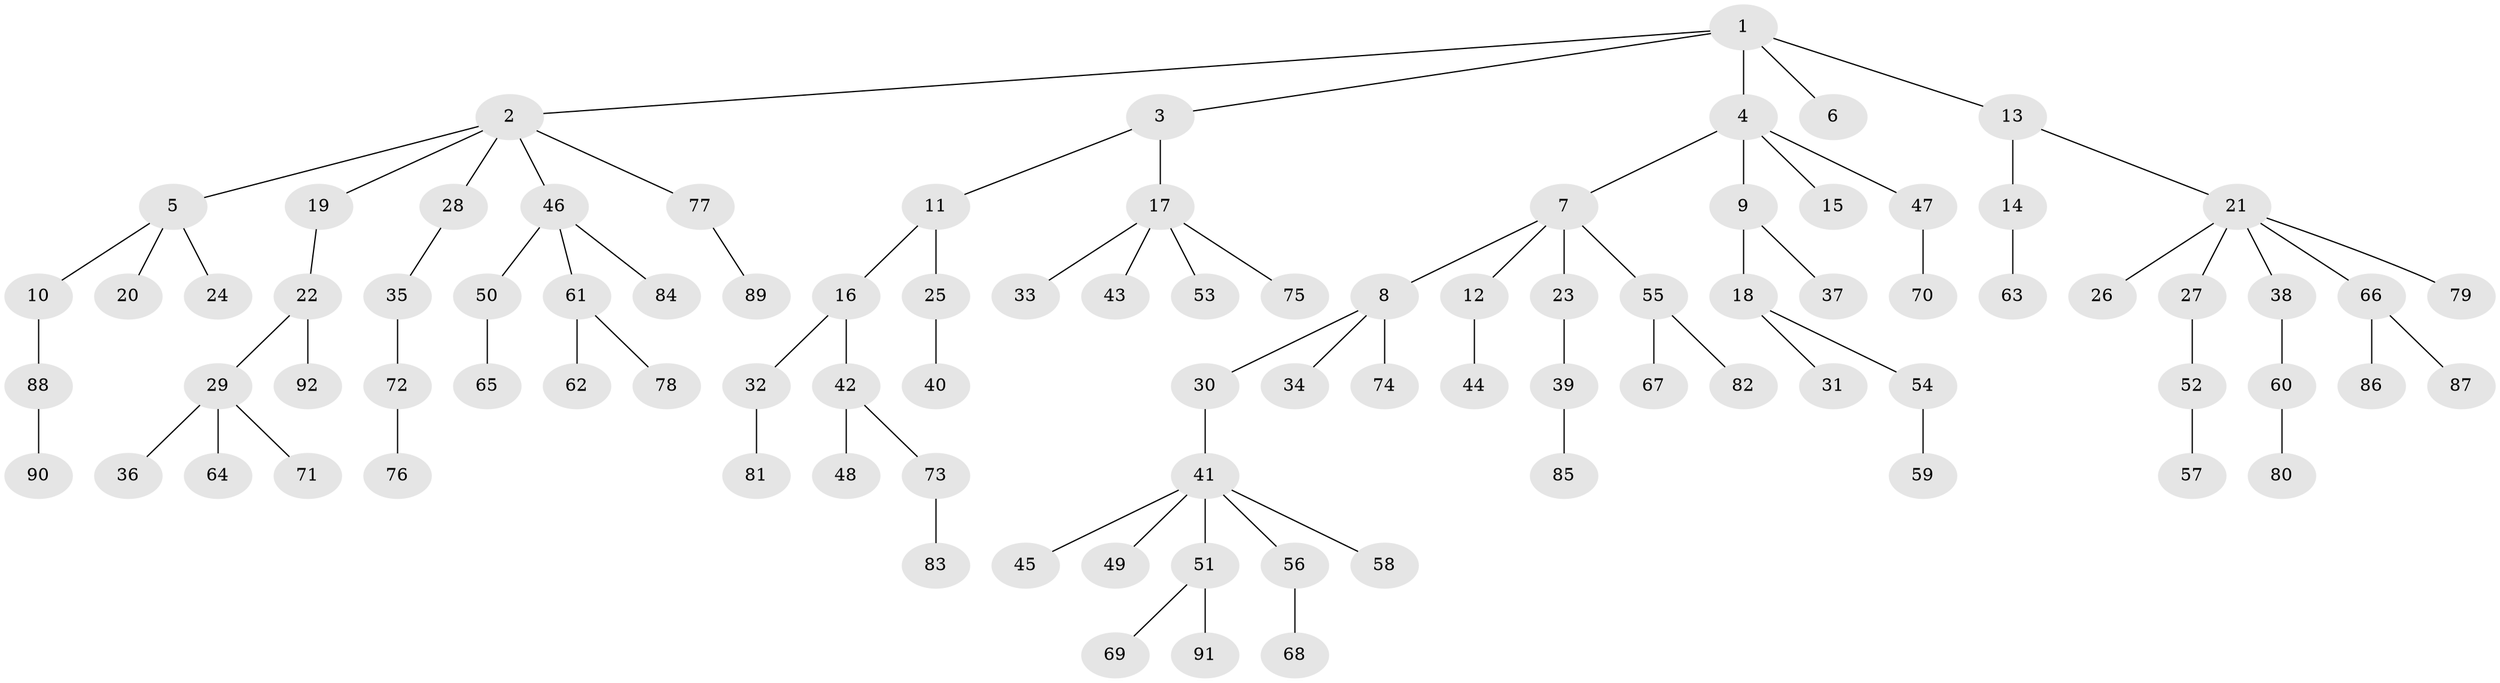 // Generated by graph-tools (version 1.1) at 2025/11/02/27/25 16:11:28]
// undirected, 92 vertices, 91 edges
graph export_dot {
graph [start="1"]
  node [color=gray90,style=filled];
  1;
  2;
  3;
  4;
  5;
  6;
  7;
  8;
  9;
  10;
  11;
  12;
  13;
  14;
  15;
  16;
  17;
  18;
  19;
  20;
  21;
  22;
  23;
  24;
  25;
  26;
  27;
  28;
  29;
  30;
  31;
  32;
  33;
  34;
  35;
  36;
  37;
  38;
  39;
  40;
  41;
  42;
  43;
  44;
  45;
  46;
  47;
  48;
  49;
  50;
  51;
  52;
  53;
  54;
  55;
  56;
  57;
  58;
  59;
  60;
  61;
  62;
  63;
  64;
  65;
  66;
  67;
  68;
  69;
  70;
  71;
  72;
  73;
  74;
  75;
  76;
  77;
  78;
  79;
  80;
  81;
  82;
  83;
  84;
  85;
  86;
  87;
  88;
  89;
  90;
  91;
  92;
  1 -- 2;
  1 -- 3;
  1 -- 4;
  1 -- 6;
  1 -- 13;
  2 -- 5;
  2 -- 19;
  2 -- 28;
  2 -- 46;
  2 -- 77;
  3 -- 11;
  3 -- 17;
  4 -- 7;
  4 -- 9;
  4 -- 15;
  4 -- 47;
  5 -- 10;
  5 -- 20;
  5 -- 24;
  7 -- 8;
  7 -- 12;
  7 -- 23;
  7 -- 55;
  8 -- 30;
  8 -- 34;
  8 -- 74;
  9 -- 18;
  9 -- 37;
  10 -- 88;
  11 -- 16;
  11 -- 25;
  12 -- 44;
  13 -- 14;
  13 -- 21;
  14 -- 63;
  16 -- 32;
  16 -- 42;
  17 -- 33;
  17 -- 43;
  17 -- 53;
  17 -- 75;
  18 -- 31;
  18 -- 54;
  19 -- 22;
  21 -- 26;
  21 -- 27;
  21 -- 38;
  21 -- 66;
  21 -- 79;
  22 -- 29;
  22 -- 92;
  23 -- 39;
  25 -- 40;
  27 -- 52;
  28 -- 35;
  29 -- 36;
  29 -- 64;
  29 -- 71;
  30 -- 41;
  32 -- 81;
  35 -- 72;
  38 -- 60;
  39 -- 85;
  41 -- 45;
  41 -- 49;
  41 -- 51;
  41 -- 56;
  41 -- 58;
  42 -- 48;
  42 -- 73;
  46 -- 50;
  46 -- 61;
  46 -- 84;
  47 -- 70;
  50 -- 65;
  51 -- 69;
  51 -- 91;
  52 -- 57;
  54 -- 59;
  55 -- 67;
  55 -- 82;
  56 -- 68;
  60 -- 80;
  61 -- 62;
  61 -- 78;
  66 -- 86;
  66 -- 87;
  72 -- 76;
  73 -- 83;
  77 -- 89;
  88 -- 90;
}
